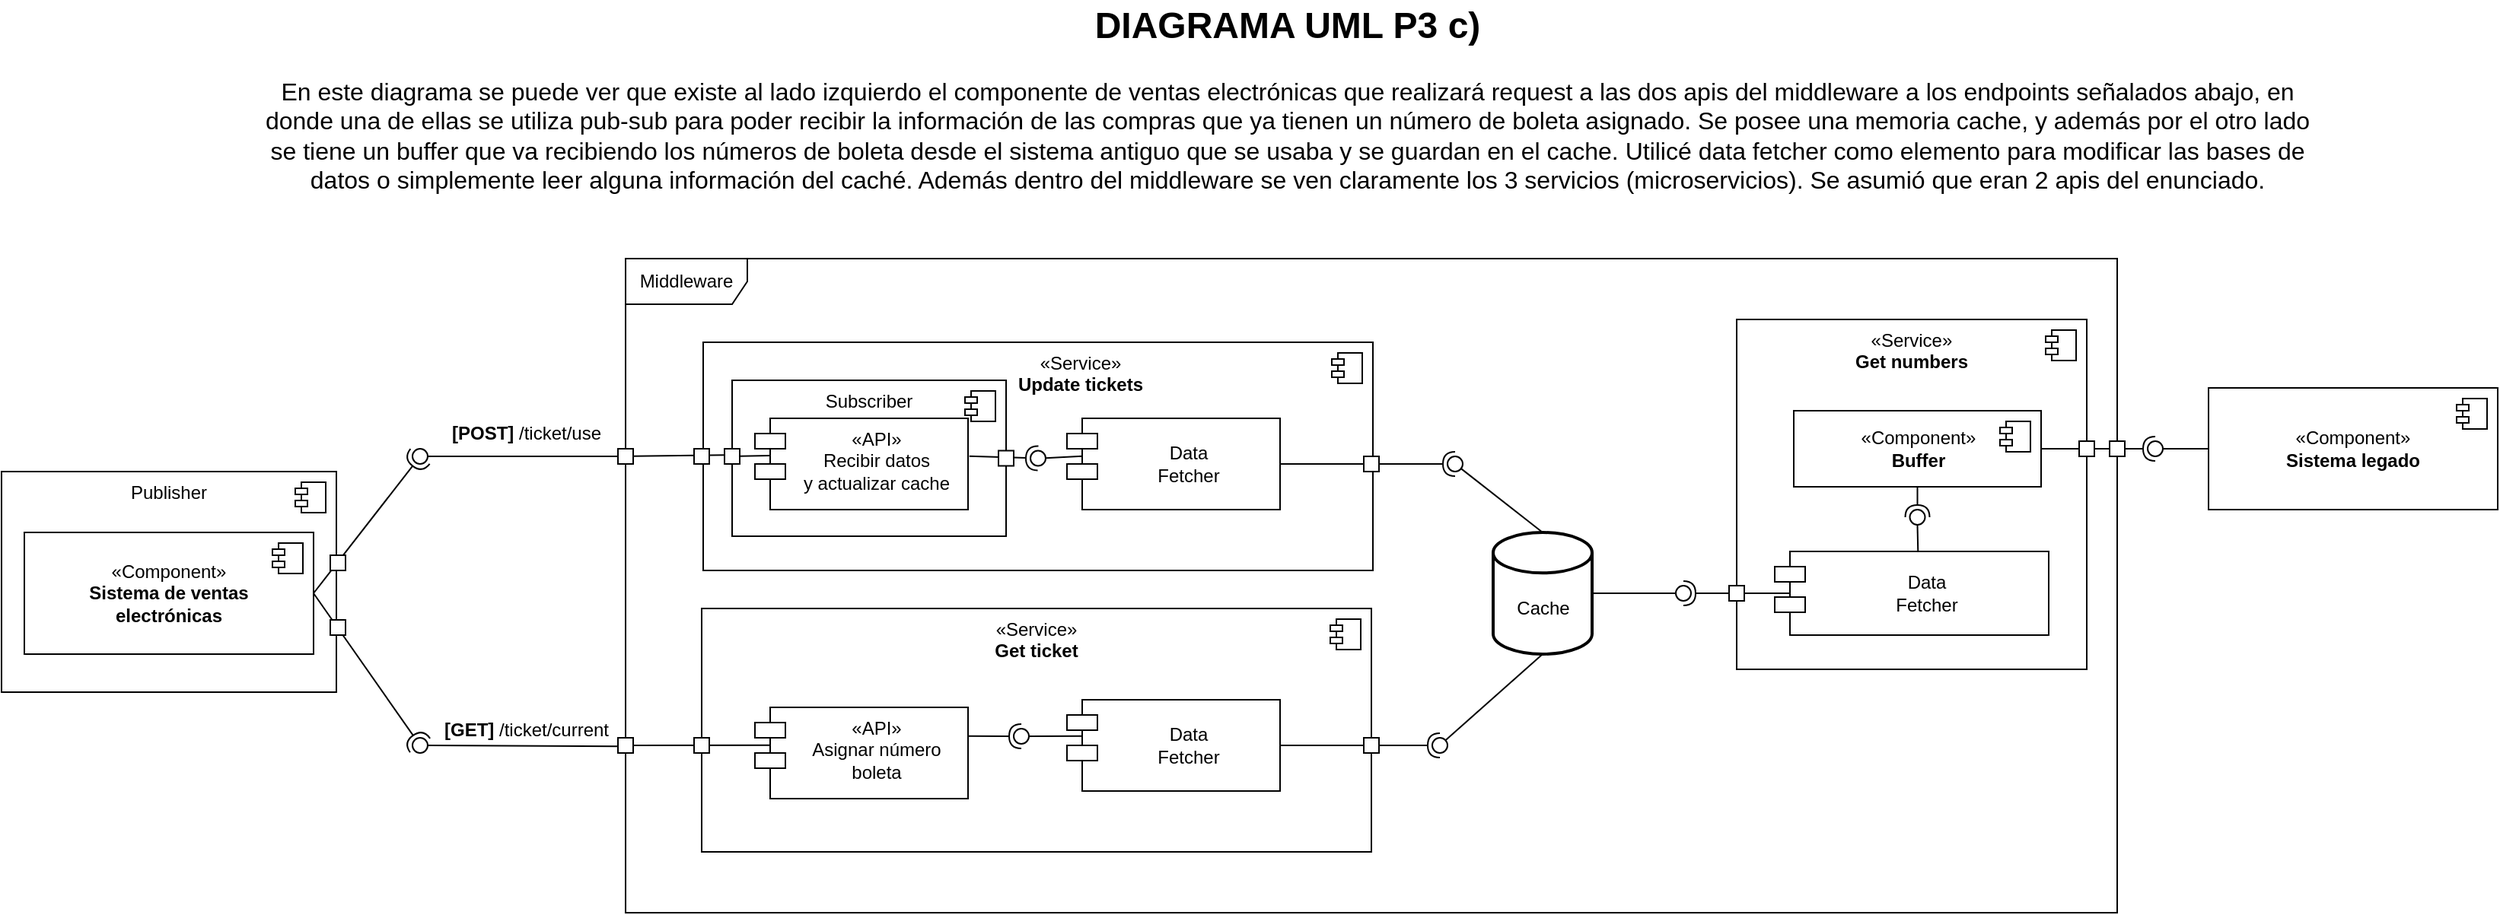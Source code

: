 <mxfile version="21.3.8" type="github">
  <diagram name="Página-1" id="I-GL20jmiEB7DU0dtDgM">
    <mxGraphModel dx="2554" dy="1194" grid="1" gridSize="10" guides="1" tooltips="1" connect="1" arrows="1" fold="1" page="1" pageScale="1" pageWidth="827" pageHeight="1169" math="0" shadow="0">
      <root>
        <mxCell id="0" />
        <mxCell id="1" parent="0" />
        <mxCell id="Gjx-U46WMmEQtKeVA8HG-2" value="&lt;div style=&quot;&quot;&gt;&lt;span style=&quot;background-color: initial;&quot;&gt;«Service»&lt;/span&gt;&lt;/div&gt;&lt;b style=&quot;border-color: var(--border-color);&quot;&gt;Update tickets&lt;br&gt;&lt;/b&gt;" style="html=1;dropTarget=0;whiteSpace=wrap;align=center;verticalAlign=top;spacingLeft=56;" parent="1" vertex="1">
          <mxGeometry x="491" y="525" width="440" height="150" as="geometry" />
        </mxCell>
        <mxCell id="Gjx-U46WMmEQtKeVA8HG-3" value="" style="shape=module;jettyWidth=8;jettyHeight=4;" parent="Gjx-U46WMmEQtKeVA8HG-2" vertex="1">
          <mxGeometry x="1" width="20" height="20" relative="1" as="geometry">
            <mxPoint x="-27" y="7" as="offset" />
          </mxGeometry>
        </mxCell>
        <mxCell id="vtBv2smH959xaVqPjgmI-71" value="Subscriber" style="html=1;dropTarget=0;whiteSpace=wrap;verticalAlign=top;" vertex="1" parent="1">
          <mxGeometry x="510" y="550" width="180" height="102.5" as="geometry" />
        </mxCell>
        <mxCell id="vtBv2smH959xaVqPjgmI-72" value="" style="shape=module;jettyWidth=8;jettyHeight=4;" vertex="1" parent="vtBv2smH959xaVqPjgmI-71">
          <mxGeometry x="1" width="20" height="20" relative="1" as="geometry">
            <mxPoint x="-27" y="7" as="offset" />
          </mxGeometry>
        </mxCell>
        <mxCell id="vtBv2smH959xaVqPjgmI-61" value="Publisher" style="html=1;dropTarget=0;whiteSpace=wrap;verticalAlign=top;" vertex="1" parent="1">
          <mxGeometry x="30" y="610" width="220" height="145" as="geometry" />
        </mxCell>
        <mxCell id="vtBv2smH959xaVqPjgmI-62" value="" style="shape=module;jettyWidth=8;jettyHeight=4;" vertex="1" parent="vtBv2smH959xaVqPjgmI-61">
          <mxGeometry x="1" width="20" height="20" relative="1" as="geometry">
            <mxPoint x="-27" y="7" as="offset" />
          </mxGeometry>
        </mxCell>
        <mxCell id="vtBv2smH959xaVqPjgmI-41" value="«Service»&lt;br&gt;&lt;b style=&quot;border-color: var(--border-color); background-color: initial;&quot;&gt;Get ticket&lt;/b&gt;" style="html=1;dropTarget=0;whiteSpace=wrap;verticalAlign=top;" vertex="1" parent="1">
          <mxGeometry x="490" y="700" width="440" height="160" as="geometry" />
        </mxCell>
        <mxCell id="vtBv2smH959xaVqPjgmI-42" value="" style="shape=module;jettyWidth=8;jettyHeight=4;" vertex="1" parent="vtBv2smH959xaVqPjgmI-41">
          <mxGeometry x="1" width="20" height="20" relative="1" as="geometry">
            <mxPoint x="-27" y="7" as="offset" />
          </mxGeometry>
        </mxCell>
        <mxCell id="vtBv2smH959xaVqPjgmI-25" value="&lt;div style=&quot;&quot;&gt;&lt;span style=&quot;background-color: initial;&quot;&gt;«Service»&lt;/span&gt;&lt;/div&gt;&lt;b style=&quot;border-color: var(--border-color);&quot;&gt;Get numbers&lt;br&gt;&lt;/b&gt;" style="html=1;dropTarget=0;whiteSpace=wrap;align=center;verticalAlign=top;" vertex="1" parent="1">
          <mxGeometry x="1170" y="510" width="230" height="230" as="geometry" />
        </mxCell>
        <mxCell id="vtBv2smH959xaVqPjgmI-26" value="" style="shape=module;jettyWidth=8;jettyHeight=4;" vertex="1" parent="vtBv2smH959xaVqPjgmI-25">
          <mxGeometry x="1" width="20" height="20" relative="1" as="geometry">
            <mxPoint x="-27" y="7" as="offset" />
          </mxGeometry>
        </mxCell>
        <mxCell id="Gjx-U46WMmEQtKeVA8HG-1" value="Middleware" style="shape=umlFrame;whiteSpace=wrap;html=1;pointerEvents=0;width=80;height=30;" parent="1" vertex="1">
          <mxGeometry x="440" y="470" width="980" height="430" as="geometry" />
        </mxCell>
        <mxCell id="Gjx-U46WMmEQtKeVA8HG-5" value="«Service»&lt;br&gt;&lt;b style=&quot;border-color: var(--border-color); background-color: initial;&quot;&gt;Get ticket&lt;/b&gt;" style="html=1;dropTarget=0;whiteSpace=wrap;verticalAlign=top;" parent="1" vertex="1">
          <mxGeometry x="490" y="700" width="440" height="160" as="geometry" />
        </mxCell>
        <mxCell id="Gjx-U46WMmEQtKeVA8HG-6" value="" style="shape=module;jettyWidth=8;jettyHeight=4;" parent="Gjx-U46WMmEQtKeVA8HG-5" vertex="1">
          <mxGeometry x="1" width="20" height="20" relative="1" as="geometry">
            <mxPoint x="-27" y="7" as="offset" />
          </mxGeometry>
        </mxCell>
        <mxCell id="Gjx-U46WMmEQtKeVA8HG-8" value="" style="strokeWidth=2;html=1;shape=mxgraph.flowchart.database;whiteSpace=wrap;" parent="1" vertex="1">
          <mxGeometry x="1010" y="650" width="65" height="80" as="geometry" />
        </mxCell>
        <mxCell id="Gjx-U46WMmEQtKeVA8HG-9" value="Cache" style="text;strokeColor=none;align=center;fillColor=none;html=1;verticalAlign=middle;whiteSpace=wrap;rounded=0;" parent="1" vertex="1">
          <mxGeometry x="1012.5" y="685" width="60" height="30" as="geometry" />
        </mxCell>
        <mxCell id="Gjx-U46WMmEQtKeVA8HG-11" value="«Component»&lt;br&gt;&lt;b&gt;Buffer&lt;/b&gt;" style="html=1;dropTarget=0;whiteSpace=wrap;" parent="1" vertex="1">
          <mxGeometry x="1207.5" y="570" width="162.5" height="50" as="geometry" />
        </mxCell>
        <mxCell id="Gjx-U46WMmEQtKeVA8HG-12" value="" style="shape=module;jettyWidth=8;jettyHeight=4;" parent="Gjx-U46WMmEQtKeVA8HG-11" vertex="1">
          <mxGeometry x="1" width="20" height="20" relative="1" as="geometry">
            <mxPoint x="-27" y="7" as="offset" />
          </mxGeometry>
        </mxCell>
        <mxCell id="Gjx-U46WMmEQtKeVA8HG-15" value="«Component»&lt;br&gt;&lt;b&gt;Sistema de ventas &lt;br&gt;electrónicas&lt;/b&gt;" style="html=1;dropTarget=0;whiteSpace=wrap;" parent="1" vertex="1">
          <mxGeometry x="45" y="650" width="190" height="80" as="geometry" />
        </mxCell>
        <mxCell id="Gjx-U46WMmEQtKeVA8HG-16" value="" style="shape=module;jettyWidth=8;jettyHeight=4;" parent="Gjx-U46WMmEQtKeVA8HG-15" vertex="1">
          <mxGeometry x="1" width="20" height="20" relative="1" as="geometry">
            <mxPoint x="-27" y="7" as="offset" />
          </mxGeometry>
        </mxCell>
        <mxCell id="vtBv2smH959xaVqPjgmI-1" value="&lt;b&gt;[POST] &lt;/b&gt;/ticket/use" style="text;strokeColor=none;align=center;fillColor=none;html=1;verticalAlign=middle;whiteSpace=wrap;rounded=0;" vertex="1" parent="1">
          <mxGeometry x="280" y="570" width="190" height="30" as="geometry" />
        </mxCell>
        <mxCell id="vtBv2smH959xaVqPjgmI-2" value="&lt;b&gt;[GET] &lt;/b&gt;/ticket/current" style="text;strokeColor=none;align=center;fillColor=none;html=1;verticalAlign=middle;whiteSpace=wrap;rounded=0;" vertex="1" parent="1">
          <mxGeometry x="280" y="765" width="190" height="30" as="geometry" />
        </mxCell>
        <mxCell id="vtBv2smH959xaVqPjgmI-8" value="" style="rounded=0;orthogonalLoop=1;jettySize=auto;html=1;endArrow=none;endFill=0;sketch=0;sourcePerimeterSpacing=0;targetPerimeterSpacing=0;exitX=0.5;exitY=1;exitDx=0;exitDy=0;exitPerimeter=0;" edge="1" target="vtBv2smH959xaVqPjgmI-10" parent="1" source="Gjx-U46WMmEQtKeVA8HG-8">
          <mxGeometry relative="1" as="geometry">
            <mxPoint x="835" y="585" as="sourcePoint" />
          </mxGeometry>
        </mxCell>
        <mxCell id="vtBv2smH959xaVqPjgmI-9" value="" style="rounded=0;orthogonalLoop=1;jettySize=auto;html=1;endArrow=halfCircle;endFill=0;entryX=0.5;entryY=0.5;endSize=6;strokeWidth=1;sketch=0;exitX=1;exitY=0.5;exitDx=0;exitDy=0;" edge="1" target="vtBv2smH959xaVqPjgmI-10" parent="1" source="vtBv2smH959xaVqPjgmI-21">
          <mxGeometry relative="1" as="geometry">
            <mxPoint x="865" y="495" as="sourcePoint" />
          </mxGeometry>
        </mxCell>
        <mxCell id="vtBv2smH959xaVqPjgmI-10" value="" style="ellipse;whiteSpace=wrap;html=1;align=center;aspect=fixed;resizable=0;points=[];outlineConnect=0;sketch=0;" vertex="1" parent="1">
          <mxGeometry x="970" y="785" width="10" height="10" as="geometry" />
        </mxCell>
        <mxCell id="vtBv2smH959xaVqPjgmI-12" value="" style="rounded=0;orthogonalLoop=1;jettySize=auto;html=1;endArrow=none;endFill=0;sketch=0;sourcePerimeterSpacing=0;targetPerimeterSpacing=0;exitX=0.5;exitY=0;exitDx=0;exitDy=0;exitPerimeter=0;" edge="1" target="vtBv2smH959xaVqPjgmI-14" parent="1" source="Gjx-U46WMmEQtKeVA8HG-8">
          <mxGeometry relative="1" as="geometry">
            <mxPoint x="690" y="615" as="sourcePoint" />
          </mxGeometry>
        </mxCell>
        <mxCell id="vtBv2smH959xaVqPjgmI-13" value="" style="rounded=0;orthogonalLoop=1;jettySize=auto;html=1;endArrow=halfCircle;endFill=0;entryX=0.5;entryY=0.5;endSize=6;strokeWidth=1;sketch=0;exitX=1;exitY=0.5;exitDx=0;exitDy=0;" edge="1" target="vtBv2smH959xaVqPjgmI-14" parent="1" source="vtBv2smH959xaVqPjgmI-23">
          <mxGeometry relative="1" as="geometry">
            <mxPoint x="670" y="685" as="sourcePoint" />
          </mxGeometry>
        </mxCell>
        <mxCell id="vtBv2smH959xaVqPjgmI-14" value="" style="ellipse;whiteSpace=wrap;html=1;align=center;aspect=fixed;resizable=0;points=[];outlineConnect=0;sketch=0;" vertex="1" parent="1">
          <mxGeometry x="980" y="600" width="10" height="10" as="geometry" />
        </mxCell>
        <mxCell id="vtBv2smH959xaVqPjgmI-15" value="" style="rounded=0;orthogonalLoop=1;jettySize=auto;html=1;endArrow=none;endFill=0;sketch=0;sourcePerimeterSpacing=0;targetPerimeterSpacing=0;exitX=1;exitY=0.5;exitDx=0;exitDy=0;exitPerimeter=0;" edge="1" target="vtBv2smH959xaVqPjgmI-17" parent="1" source="Gjx-U46WMmEQtKeVA8HG-8">
          <mxGeometry relative="1" as="geometry">
            <mxPoint x="882.5" y="535" as="sourcePoint" />
            <Array as="points">
              <mxPoint x="1125" y="690" />
            </Array>
          </mxGeometry>
        </mxCell>
        <mxCell id="vtBv2smH959xaVqPjgmI-16" value="" style="rounded=0;orthogonalLoop=1;jettySize=auto;html=1;endArrow=halfCircle;endFill=0;entryX=0.5;entryY=0.5;endSize=6;strokeWidth=1;sketch=0;exitX=0.059;exitY=0.5;exitDx=0;exitDy=0;exitPerimeter=0;" edge="1" target="vtBv2smH959xaVqPjgmI-17" parent="1" source="vtBv2smH959xaVqPjgmI-43">
          <mxGeometry relative="1" as="geometry">
            <mxPoint x="912.5" y="445" as="sourcePoint" />
          </mxGeometry>
        </mxCell>
        <mxCell id="vtBv2smH959xaVqPjgmI-17" value="" style="ellipse;whiteSpace=wrap;html=1;align=center;aspect=fixed;resizable=0;points=[];outlineConnect=0;sketch=0;" vertex="1" parent="1">
          <mxGeometry x="1130" y="685" width="10" height="10" as="geometry" />
        </mxCell>
        <mxCell id="vtBv2smH959xaVqPjgmI-20" value="«API»&lt;br&gt;Asignar número boleta" style="shape=module;align=left;spacingLeft=20;align=center;verticalAlign=top;whiteSpace=wrap;html=1;" vertex="1" parent="1">
          <mxGeometry x="525" y="765" width="140" height="60" as="geometry" />
        </mxCell>
        <mxCell id="vtBv2smH959xaVqPjgmI-21" value="Data&lt;br&gt;Fetcher" style="shape=module;align=center;spacingLeft=20;align=center;verticalAlign=middle;whiteSpace=wrap;html=1;" vertex="1" parent="1">
          <mxGeometry x="730" y="760" width="140" height="60" as="geometry" />
        </mxCell>
        <mxCell id="vtBv2smH959xaVqPjgmI-22" value="«API»&lt;br&gt;Recibir datos&lt;br&gt;y actualizar cache" style="shape=module;align=left;spacingLeft=20;align=center;verticalAlign=top;whiteSpace=wrap;html=1;" vertex="1" parent="1">
          <mxGeometry x="525" y="575" width="140" height="60" as="geometry" />
        </mxCell>
        <mxCell id="vtBv2smH959xaVqPjgmI-23" value="Data&lt;br&gt;Fetcher" style="shape=module;align=center;spacingLeft=20;align=center;verticalAlign=middle;whiteSpace=wrap;html=1;" vertex="1" parent="1">
          <mxGeometry x="730" y="575" width="140" height="60" as="geometry" />
        </mxCell>
        <mxCell id="vtBv2smH959xaVqPjgmI-27" value="" style="rounded=0;orthogonalLoop=1;jettySize=auto;html=1;endArrow=none;endFill=0;sketch=0;sourcePerimeterSpacing=0;targetPerimeterSpacing=0;exitX=0;exitY=0.5;exitDx=0;exitDy=0;" edge="1" target="vtBv2smH959xaVqPjgmI-29" parent="1" source="vtBv2smH959xaVqPjgmI-4">
          <mxGeometry relative="1" as="geometry">
            <mxPoint x="320" y="610" as="sourcePoint" />
          </mxGeometry>
        </mxCell>
        <mxCell id="vtBv2smH959xaVqPjgmI-28" value="" style="rounded=0;orthogonalLoop=1;jettySize=auto;html=1;endArrow=halfCircle;endFill=0;entryX=0.5;entryY=0.5;endSize=6;strokeWidth=1;sketch=0;exitX=1;exitY=0.5;exitDx=0;exitDy=0;" edge="1" target="vtBv2smH959xaVqPjgmI-29" parent="1" source="Gjx-U46WMmEQtKeVA8HG-15">
          <mxGeometry relative="1" as="geometry">
            <mxPoint x="360" y="610" as="sourcePoint" />
          </mxGeometry>
        </mxCell>
        <mxCell id="vtBv2smH959xaVqPjgmI-29" value="" style="ellipse;whiteSpace=wrap;html=1;align=center;aspect=fixed;resizable=0;points=[];outlineConnect=0;sketch=0;" vertex="1" parent="1">
          <mxGeometry x="300" y="595" width="10" height="10" as="geometry" />
        </mxCell>
        <mxCell id="vtBv2smH959xaVqPjgmI-30" value="" style="rounded=0;orthogonalLoop=1;jettySize=auto;html=1;endArrow=none;endFill=0;sketch=0;sourcePerimeterSpacing=0;targetPerimeterSpacing=0;exitX=-0.003;exitY=0.562;exitDx=0;exitDy=0;exitPerimeter=0;" edge="1" target="vtBv2smH959xaVqPjgmI-32" parent="1" source="vtBv2smH959xaVqPjgmI-36">
          <mxGeometry relative="1" as="geometry">
            <mxPoint x="305" y="815" as="sourcePoint" />
          </mxGeometry>
        </mxCell>
        <mxCell id="vtBv2smH959xaVqPjgmI-31" value="" style="rounded=0;orthogonalLoop=1;jettySize=auto;html=1;endArrow=halfCircle;endFill=0;entryX=0.5;entryY=0.5;endSize=6;strokeWidth=1;sketch=0;exitX=1;exitY=0.5;exitDx=0;exitDy=0;" edge="1" target="vtBv2smH959xaVqPjgmI-32" parent="1" source="Gjx-U46WMmEQtKeVA8HG-15">
          <mxGeometry relative="1" as="geometry">
            <mxPoint x="345" y="815" as="sourcePoint" />
          </mxGeometry>
        </mxCell>
        <mxCell id="vtBv2smH959xaVqPjgmI-32" value="" style="ellipse;whiteSpace=wrap;html=1;align=center;aspect=fixed;resizable=0;points=[];outlineConnect=0;sketch=0;" vertex="1" parent="1">
          <mxGeometry x="300" y="785" width="10" height="10" as="geometry" />
        </mxCell>
        <mxCell id="vtBv2smH959xaVqPjgmI-33" style="edgeStyle=orthogonalEdgeStyle;rounded=0;orthogonalLoop=1;jettySize=auto;html=1;exitX=0.5;exitY=1;exitDx=0;exitDy=0;" edge="1" parent="1" source="vtBv2smH959xaVqPjgmI-2" target="vtBv2smH959xaVqPjgmI-2">
          <mxGeometry relative="1" as="geometry" />
        </mxCell>
        <mxCell id="vtBv2smH959xaVqPjgmI-35" value="" style="rounded=0;orthogonalLoop=1;jettySize=auto;html=1;endArrow=none;endFill=0;sketch=0;sourcePerimeterSpacing=0;targetPerimeterSpacing=0;exitX=0.069;exitY=0.409;exitDx=0;exitDy=0;exitPerimeter=0;" edge="1" parent="1" source="vtBv2smH959xaVqPjgmI-73" target="vtBv2smH959xaVqPjgmI-4">
          <mxGeometry relative="1" as="geometry">
            <mxPoint x="490" y="600" as="sourcePoint" />
            <mxPoint x="310" y="600" as="targetPoint" />
          </mxGeometry>
        </mxCell>
        <mxCell id="vtBv2smH959xaVqPjgmI-4" value="" style="rounded=0;whiteSpace=wrap;html=1;" vertex="1" parent="1">
          <mxGeometry x="435" y="595" width="10" height="10" as="geometry" />
        </mxCell>
        <mxCell id="vtBv2smH959xaVqPjgmI-37" value="" style="rounded=0;orthogonalLoop=1;jettySize=auto;html=1;endArrow=none;endFill=0;sketch=0;sourcePerimeterSpacing=0;targetPerimeterSpacing=0;exitX=0.07;exitY=0.415;exitDx=0;exitDy=0;exitPerimeter=0;" edge="1" parent="1" source="vtBv2smH959xaVqPjgmI-20" target="vtBv2smH959xaVqPjgmI-36">
          <mxGeometry relative="1" as="geometry">
            <mxPoint x="489" y="790" as="sourcePoint" />
            <mxPoint x="310" y="790" as="targetPoint" />
          </mxGeometry>
        </mxCell>
        <mxCell id="vtBv2smH959xaVqPjgmI-36" value="" style="rounded=0;whiteSpace=wrap;html=1;" vertex="1" parent="1">
          <mxGeometry x="435" y="785" width="10" height="10" as="geometry" />
        </mxCell>
        <mxCell id="vtBv2smH959xaVqPjgmI-39" value="" style="rounded=0;orthogonalLoop=1;jettySize=auto;html=1;endArrow=none;endFill=0;sketch=0;sourcePerimeterSpacing=0;targetPerimeterSpacing=0;exitX=0;exitY=0.5;exitDx=0;exitDy=0;" edge="1" parent="1" source="Gjx-U46WMmEQtKeVA8HG-2" target="vtBv2smH959xaVqPjgmI-38">
          <mxGeometry relative="1" as="geometry">
            <mxPoint x="490" y="600" as="sourcePoint" />
            <mxPoint x="445" y="600" as="targetPoint" />
          </mxGeometry>
        </mxCell>
        <mxCell id="vtBv2smH959xaVqPjgmI-38" value="" style="rounded=0;whiteSpace=wrap;html=1;" vertex="1" parent="1">
          <mxGeometry x="485" y="595" width="10" height="10" as="geometry" />
        </mxCell>
        <mxCell id="vtBv2smH959xaVqPjgmI-40" value="" style="rounded=0;whiteSpace=wrap;html=1;" vertex="1" parent="1">
          <mxGeometry x="485" y="785" width="10" height="10" as="geometry" />
        </mxCell>
        <mxCell id="vtBv2smH959xaVqPjgmI-43" value="Data&lt;br&gt;Fetcher" style="shape=module;align=center;spacingLeft=20;align=center;verticalAlign=middle;whiteSpace=wrap;html=1;" vertex="1" parent="1">
          <mxGeometry x="1195" y="662.5" width="180" height="55" as="geometry" />
        </mxCell>
        <mxCell id="vtBv2smH959xaVqPjgmI-45" value="" style="rounded=0;orthogonalLoop=1;jettySize=auto;html=1;endArrow=none;endFill=0;sketch=0;sourcePerimeterSpacing=0;targetPerimeterSpacing=0;exitX=0.071;exitY=0.415;exitDx=0;exitDy=0;exitPerimeter=0;" edge="1" target="vtBv2smH959xaVqPjgmI-47" parent="1" source="vtBv2smH959xaVqPjgmI-23">
          <mxGeometry relative="1" as="geometry">
            <mxPoint x="700" y="645" as="sourcePoint" />
          </mxGeometry>
        </mxCell>
        <mxCell id="vtBv2smH959xaVqPjgmI-46" value="" style="rounded=0;orthogonalLoop=1;jettySize=auto;html=1;endArrow=halfCircle;endFill=0;entryX=0.5;entryY=0.5;endSize=6;strokeWidth=1;sketch=0;exitX=1.006;exitY=0.415;exitDx=0;exitDy=0;exitPerimeter=0;" edge="1" target="vtBv2smH959xaVqPjgmI-47" parent="1" source="vtBv2smH959xaVqPjgmI-22">
          <mxGeometry relative="1" as="geometry">
            <mxPoint x="740" y="645" as="sourcePoint" />
          </mxGeometry>
        </mxCell>
        <mxCell id="vtBv2smH959xaVqPjgmI-47" value="" style="ellipse;whiteSpace=wrap;html=1;align=center;aspect=fixed;resizable=0;points=[];outlineConnect=0;sketch=0;" vertex="1" parent="1">
          <mxGeometry x="706" y="596.25" width="10" height="10" as="geometry" />
        </mxCell>
        <mxCell id="vtBv2smH959xaVqPjgmI-48" value="" style="rounded=0;orthogonalLoop=1;jettySize=auto;html=1;endArrow=none;endFill=0;sketch=0;sourcePerimeterSpacing=0;targetPerimeterSpacing=0;exitX=0.073;exitY=0.398;exitDx=0;exitDy=0;exitPerimeter=0;" edge="1" target="vtBv2smH959xaVqPjgmI-50" parent="1" source="vtBv2smH959xaVqPjgmI-21">
          <mxGeometry relative="1" as="geometry">
            <mxPoint x="675" y="835" as="sourcePoint" />
          </mxGeometry>
        </mxCell>
        <mxCell id="vtBv2smH959xaVqPjgmI-49" value="" style="rounded=0;orthogonalLoop=1;jettySize=auto;html=1;endArrow=halfCircle;endFill=0;entryX=0.5;entryY=0.5;endSize=6;strokeWidth=1;sketch=0;exitX=0.998;exitY=0.315;exitDx=0;exitDy=0;exitPerimeter=0;" edge="1" target="vtBv2smH959xaVqPjgmI-50" parent="1" source="vtBv2smH959xaVqPjgmI-20">
          <mxGeometry relative="1" as="geometry">
            <mxPoint x="715" y="835" as="sourcePoint" />
          </mxGeometry>
        </mxCell>
        <mxCell id="vtBv2smH959xaVqPjgmI-50" value="" style="ellipse;whiteSpace=wrap;html=1;align=center;aspect=fixed;resizable=0;points=[];outlineConnect=0;sketch=0;" vertex="1" parent="1">
          <mxGeometry x="695" y="779" width="10" height="10" as="geometry" />
        </mxCell>
        <mxCell id="vtBv2smH959xaVqPjgmI-51" value="" style="rounded=0;orthogonalLoop=1;jettySize=auto;html=1;endArrow=none;endFill=0;sketch=0;sourcePerimeterSpacing=0;targetPerimeterSpacing=0;exitX=0.523;exitY=0;exitDx=0;exitDy=0;exitPerimeter=0;" edge="1" target="vtBv2smH959xaVqPjgmI-53" parent="1" source="vtBv2smH959xaVqPjgmI-43">
          <mxGeometry relative="1" as="geometry">
            <mxPoint x="1290" y="660" as="sourcePoint" />
          </mxGeometry>
        </mxCell>
        <mxCell id="vtBv2smH959xaVqPjgmI-52" value="" style="rounded=0;orthogonalLoop=1;jettySize=auto;html=1;endArrow=halfCircle;endFill=0;entryX=0.5;entryY=0.5;endSize=6;strokeWidth=1;sketch=0;exitX=0.5;exitY=1;exitDx=0;exitDy=0;" edge="1" target="vtBv2smH959xaVqPjgmI-53" parent="1" source="Gjx-U46WMmEQtKeVA8HG-11">
          <mxGeometry relative="1" as="geometry">
            <mxPoint x="1309" y="655" as="sourcePoint" />
          </mxGeometry>
        </mxCell>
        <mxCell id="vtBv2smH959xaVqPjgmI-53" value="" style="ellipse;whiteSpace=wrap;html=1;align=center;aspect=fixed;resizable=0;points=[];outlineConnect=0;sketch=0;" vertex="1" parent="1">
          <mxGeometry x="1283.75" y="635" width="10" height="10" as="geometry" />
        </mxCell>
        <mxCell id="vtBv2smH959xaVqPjgmI-54" value="«Component»&lt;br&gt;&lt;b&gt;Sistema legado&lt;/b&gt;" style="html=1;dropTarget=0;whiteSpace=wrap;" vertex="1" parent="1">
          <mxGeometry x="1480" y="555" width="190" height="80" as="geometry" />
        </mxCell>
        <mxCell id="vtBv2smH959xaVqPjgmI-55" value="" style="shape=module;jettyWidth=8;jettyHeight=4;" vertex="1" parent="vtBv2smH959xaVqPjgmI-54">
          <mxGeometry x="1" width="20" height="20" relative="1" as="geometry">
            <mxPoint x="-27" y="7" as="offset" />
          </mxGeometry>
        </mxCell>
        <mxCell id="vtBv2smH959xaVqPjgmI-56" value="" style="rounded=0;orthogonalLoop=1;jettySize=auto;html=1;endArrow=none;endFill=0;sketch=0;sourcePerimeterSpacing=0;targetPerimeterSpacing=0;exitX=0;exitY=0.5;exitDx=0;exitDy=0;" edge="1" target="vtBv2smH959xaVqPjgmI-58" parent="1" source="vtBv2smH959xaVqPjgmI-54">
          <mxGeometry relative="1" as="geometry">
            <mxPoint x="1500" y="668" as="sourcePoint" />
          </mxGeometry>
        </mxCell>
        <mxCell id="vtBv2smH959xaVqPjgmI-57" value="" style="rounded=0;orthogonalLoop=1;jettySize=auto;html=1;endArrow=halfCircle;endFill=0;entryX=0.5;entryY=0.5;endSize=6;strokeWidth=1;sketch=0;exitX=1;exitY=0.5;exitDx=0;exitDy=0;" edge="1" target="vtBv2smH959xaVqPjgmI-58" parent="1" source="Gjx-U46WMmEQtKeVA8HG-11">
          <mxGeometry relative="1" as="geometry">
            <mxPoint x="1540" y="668" as="sourcePoint" />
          </mxGeometry>
        </mxCell>
        <mxCell id="vtBv2smH959xaVqPjgmI-58" value="" style="ellipse;whiteSpace=wrap;html=1;align=center;aspect=fixed;resizable=0;points=[];outlineConnect=0;sketch=0;" vertex="1" parent="1">
          <mxGeometry x="1440" y="590" width="10" height="10" as="geometry" />
        </mxCell>
        <mxCell id="vtBv2smH959xaVqPjgmI-59" value="" style="rounded=0;whiteSpace=wrap;html=1;" vertex="1" parent="1">
          <mxGeometry x="1395" y="590" width="10" height="10" as="geometry" />
        </mxCell>
        <mxCell id="vtBv2smH959xaVqPjgmI-60" value="" style="rounded=0;whiteSpace=wrap;html=1;" vertex="1" parent="1">
          <mxGeometry x="1415" y="590" width="10" height="10" as="geometry" />
        </mxCell>
        <mxCell id="vtBv2smH959xaVqPjgmI-65" value="" style="rounded=0;whiteSpace=wrap;html=1;" vertex="1" parent="1">
          <mxGeometry x="246" y="707.5" width="10" height="10" as="geometry" />
        </mxCell>
        <mxCell id="vtBv2smH959xaVqPjgmI-69" value="" style="rounded=0;whiteSpace=wrap;html=1;" vertex="1" parent="1">
          <mxGeometry x="246" y="665" width="10" height="10" as="geometry" />
        </mxCell>
        <mxCell id="vtBv2smH959xaVqPjgmI-74" value="" style="rounded=0;orthogonalLoop=1;jettySize=auto;html=1;endArrow=none;endFill=0;sketch=0;sourcePerimeterSpacing=0;targetPerimeterSpacing=0;exitX=0.069;exitY=0.409;exitDx=0;exitDy=0;exitPerimeter=0;" edge="1" parent="1" source="vtBv2smH959xaVqPjgmI-22" target="vtBv2smH959xaVqPjgmI-73">
          <mxGeometry relative="1" as="geometry">
            <mxPoint x="535" y="600" as="sourcePoint" />
            <mxPoint x="445" y="600" as="targetPoint" />
          </mxGeometry>
        </mxCell>
        <mxCell id="vtBv2smH959xaVqPjgmI-73" value="" style="rounded=0;whiteSpace=wrap;html=1;" vertex="1" parent="1">
          <mxGeometry x="505" y="595" width="10" height="10" as="geometry" />
        </mxCell>
        <mxCell id="vtBv2smH959xaVqPjgmI-75" value="" style="rounded=0;whiteSpace=wrap;html=1;" vertex="1" parent="1">
          <mxGeometry x="685" y="596.25" width="10" height="10" as="geometry" />
        </mxCell>
        <mxCell id="vtBv2smH959xaVqPjgmI-77" value="&lt;blockquote style=&quot;margin: 0 0 0 40px; border: none; padding: 0px;&quot;&gt;&lt;b&gt;&lt;font style=&quot;font-size: 24px;&quot;&gt;DIAGRAMA UML P3 c)&lt;/font&gt;&lt;/b&gt;&lt;/blockquote&gt;&lt;blockquote style=&quot;margin: 0px 0px 0px 40px; border: none; padding: 0px;&quot;&gt;&lt;font size=&quot;3&quot;&gt;&lt;br&gt;&lt;/font&gt;&lt;/blockquote&gt;&lt;blockquote style=&quot;margin: 0px 0px 0px 40px; border: none; padding: 0px;&quot;&gt;&lt;font size=&quot;3&quot;&gt;En este diagrama se puede ver que existe al lado izquierdo el componente de ventas electrónicas que realizará request a las dos apis del middleware a los endpoints señalados abajo, en donde una de ellas se utiliza pub-sub para poder recibir la información de las compras que ya tienen un número de boleta asignado. Se posee una memoria cache, y además por el otro lado se tiene un buffer que va recibiendo los números de boleta desde el sistema antiguo que se usaba y se guardan en el cache. Utilicé data fetcher como elemento para modificar las bases de datos o simplemente leer alguna información del caché. Además dentro del middleware se ven claramente los 3 servicios (microservicios). Se asumió que eran 2 apis del enunciado.&lt;/font&gt;&lt;/blockquote&gt;" style="text;strokeColor=none;align=center;fillColor=none;html=1;verticalAlign=middle;whiteSpace=wrap;rounded=0;" vertex="1" parent="1">
          <mxGeometry x="160" y="300" width="1390" height="130" as="geometry" />
        </mxCell>
        <mxCell id="vtBv2smH959xaVqPjgmI-78" value="" style="rounded=0;whiteSpace=wrap;html=1;" vertex="1" parent="1">
          <mxGeometry x="925" y="600" width="10" height="10" as="geometry" />
        </mxCell>
        <mxCell id="vtBv2smH959xaVqPjgmI-81" value="" style="rounded=0;whiteSpace=wrap;html=1;" vertex="1" parent="1">
          <mxGeometry x="925" y="785" width="10" height="10" as="geometry" />
        </mxCell>
        <mxCell id="vtBv2smH959xaVqPjgmI-82" value="" style="rounded=0;whiteSpace=wrap;html=1;" vertex="1" parent="1">
          <mxGeometry x="1165" y="685" width="10" height="10" as="geometry" />
        </mxCell>
      </root>
    </mxGraphModel>
  </diagram>
</mxfile>
